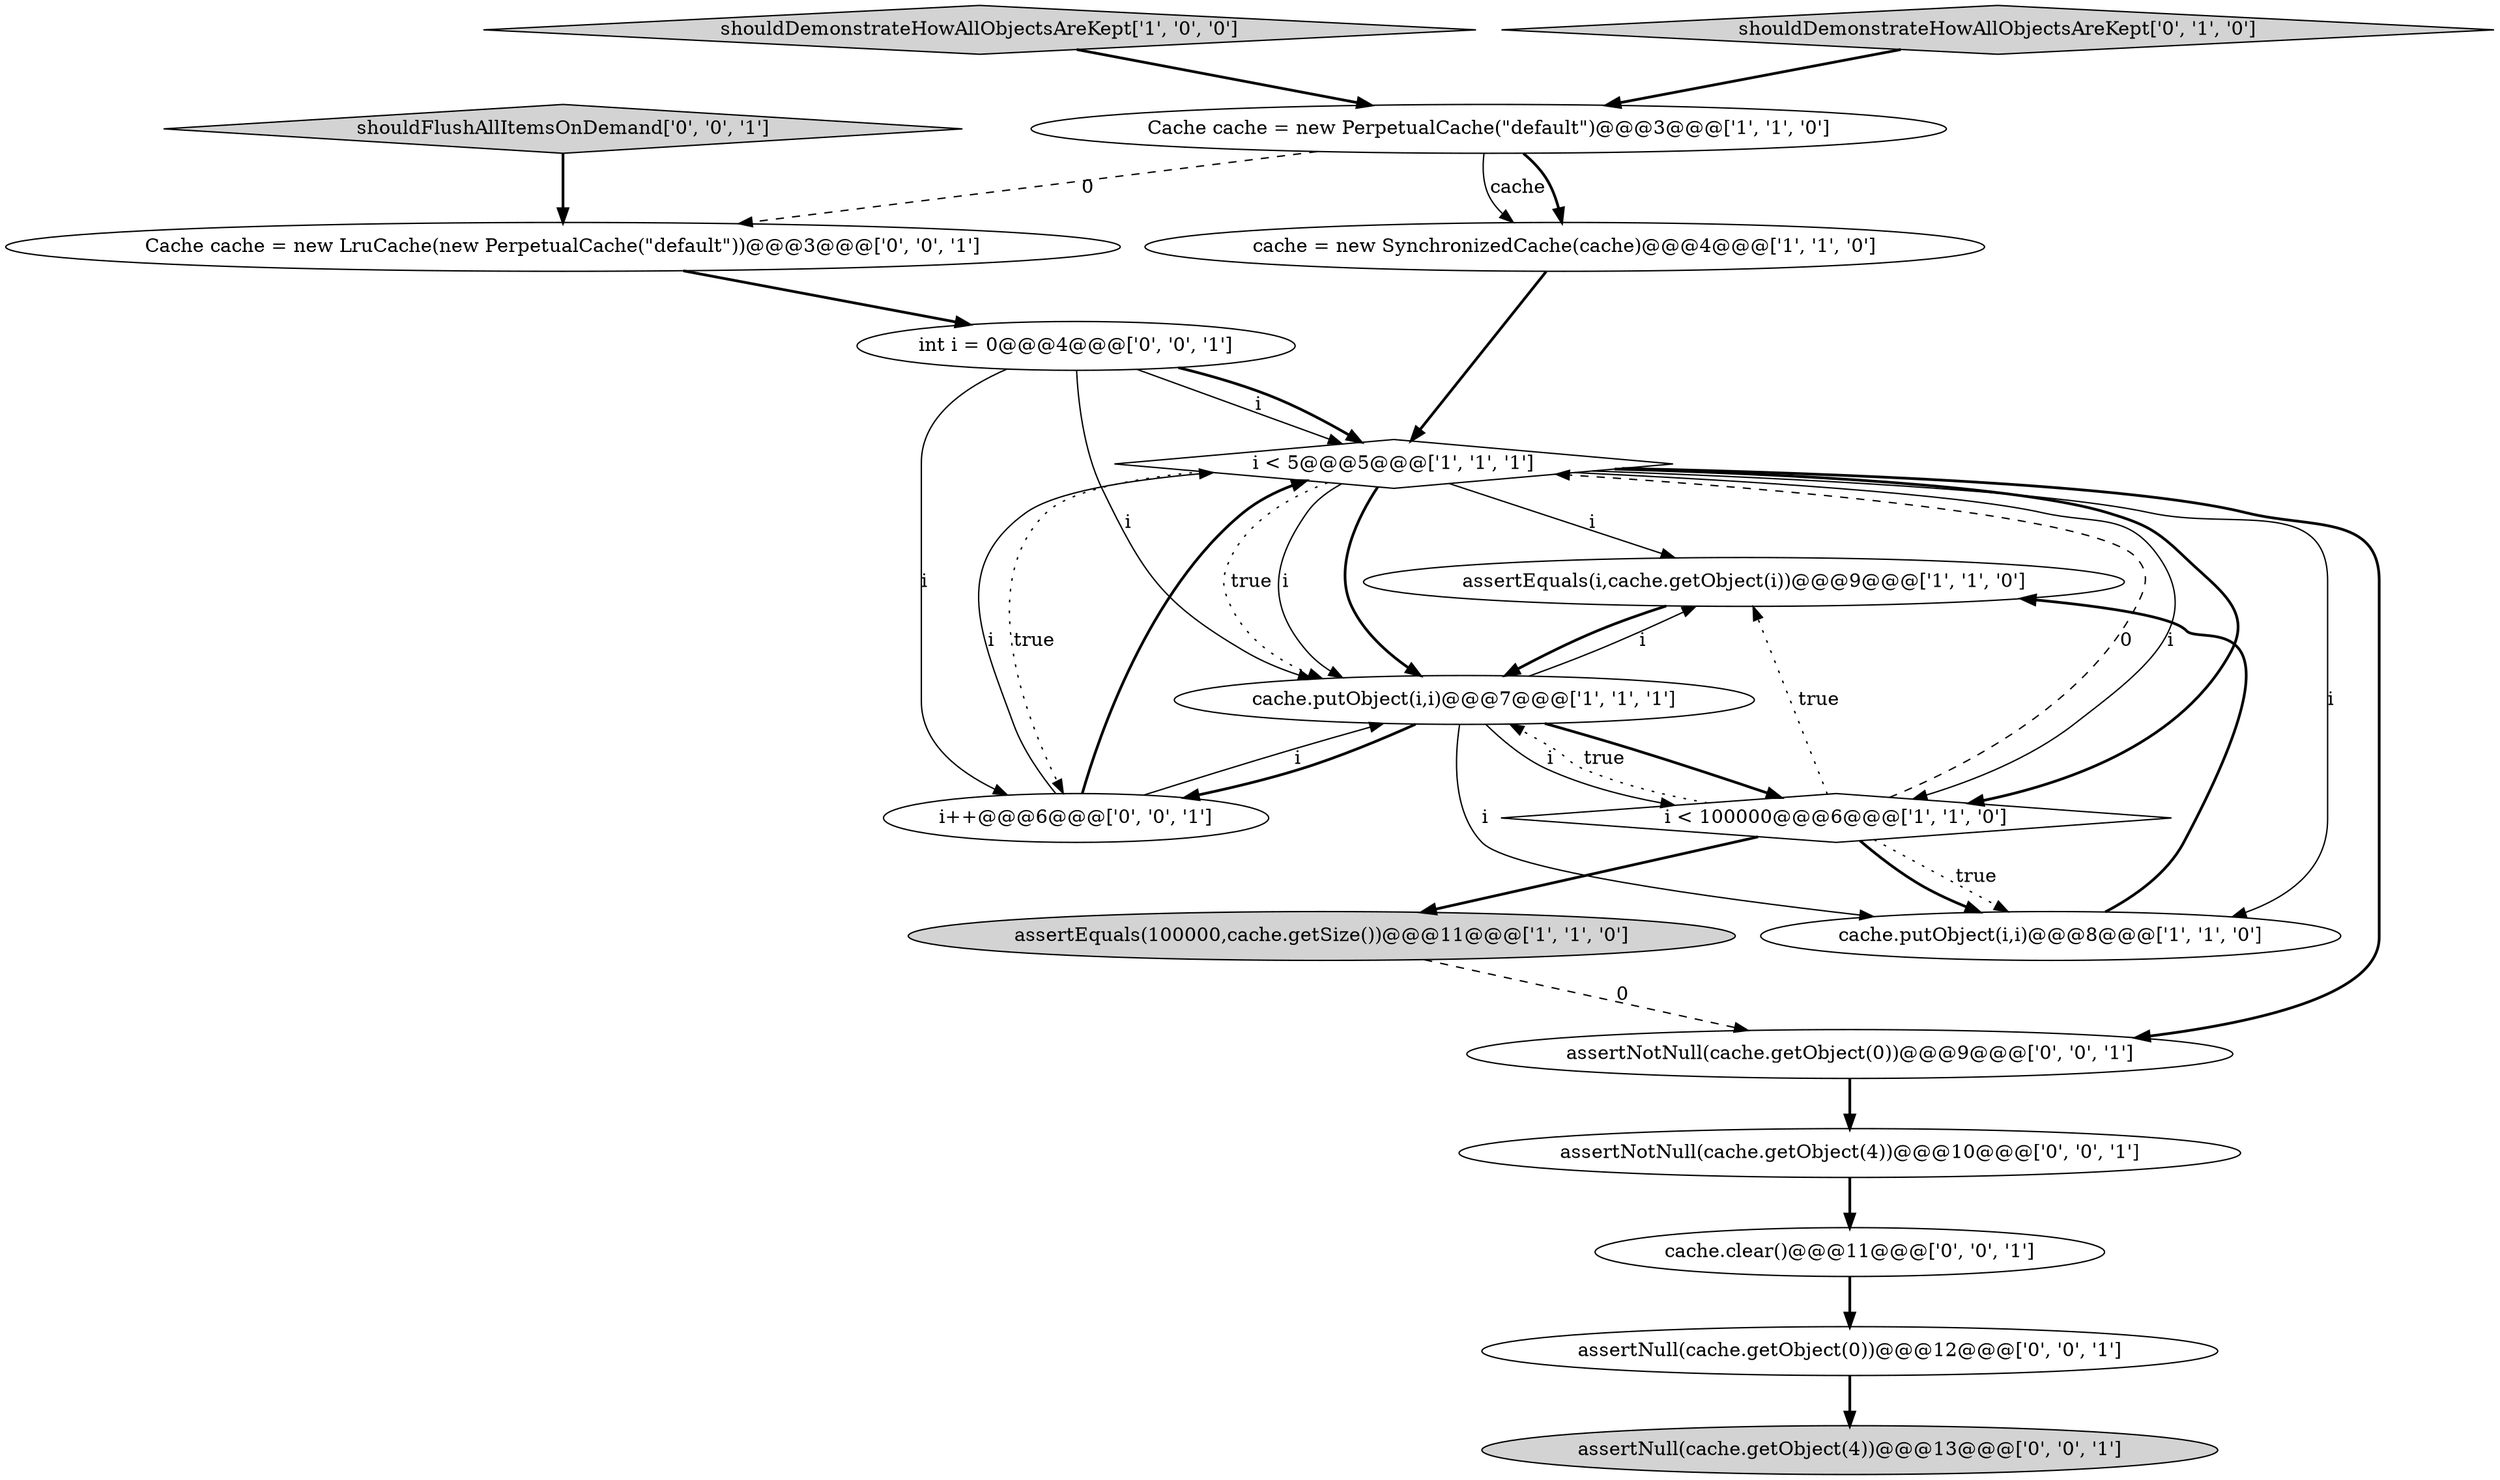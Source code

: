 digraph {
1 [style = filled, label = "i < 5@@@5@@@['1', '1', '1']", fillcolor = white, shape = diamond image = "AAA0AAABBB1BBB"];
4 [style = filled, label = "assertEquals(i,cache.getObject(i))@@@9@@@['1', '1', '0']", fillcolor = white, shape = ellipse image = "AAA0AAABBB1BBB"];
6 [style = filled, label = "i < 100000@@@6@@@['1', '1', '0']", fillcolor = white, shape = diamond image = "AAA0AAABBB1BBB"];
11 [style = filled, label = "Cache cache = new LruCache(new PerpetualCache(\"default\"))@@@3@@@['0', '0', '1']", fillcolor = white, shape = ellipse image = "AAA0AAABBB3BBB"];
16 [style = filled, label = "assertNotNull(cache.getObject(0))@@@9@@@['0', '0', '1']", fillcolor = white, shape = ellipse image = "AAA0AAABBB3BBB"];
8 [style = filled, label = "Cache cache = new PerpetualCache(\"default\")@@@3@@@['1', '1', '0']", fillcolor = white, shape = ellipse image = "AAA0AAABBB1BBB"];
14 [style = filled, label = "assertNotNull(cache.getObject(4))@@@10@@@['0', '0', '1']", fillcolor = white, shape = ellipse image = "AAA0AAABBB3BBB"];
5 [style = filled, label = "assertEquals(100000,cache.getSize())@@@11@@@['1', '1', '0']", fillcolor = lightgray, shape = ellipse image = "AAA0AAABBB1BBB"];
10 [style = filled, label = "shouldFlushAllItemsOnDemand['0', '0', '1']", fillcolor = lightgray, shape = diamond image = "AAA0AAABBB3BBB"];
3 [style = filled, label = "shouldDemonstrateHowAllObjectsAreKept['1', '0', '0']", fillcolor = lightgray, shape = diamond image = "AAA0AAABBB1BBB"];
2 [style = filled, label = "cache.putObject(i,i)@@@7@@@['1', '1', '1']", fillcolor = white, shape = ellipse image = "AAA0AAABBB1BBB"];
0 [style = filled, label = "cache = new SynchronizedCache(cache)@@@4@@@['1', '1', '0']", fillcolor = white, shape = ellipse image = "AAA0AAABBB1BBB"];
7 [style = filled, label = "cache.putObject(i,i)@@@8@@@['1', '1', '0']", fillcolor = white, shape = ellipse image = "AAA0AAABBB1BBB"];
9 [style = filled, label = "shouldDemonstrateHowAllObjectsAreKept['0', '1', '0']", fillcolor = lightgray, shape = diamond image = "AAA0AAABBB2BBB"];
12 [style = filled, label = "assertNull(cache.getObject(4))@@@13@@@['0', '0', '1']", fillcolor = lightgray, shape = ellipse image = "AAA0AAABBB3BBB"];
13 [style = filled, label = "int i = 0@@@4@@@['0', '0', '1']", fillcolor = white, shape = ellipse image = "AAA0AAABBB3BBB"];
15 [style = filled, label = "assertNull(cache.getObject(0))@@@12@@@['0', '0', '1']", fillcolor = white, shape = ellipse image = "AAA0AAABBB3BBB"];
18 [style = filled, label = "i++@@@6@@@['0', '0', '1']", fillcolor = white, shape = ellipse image = "AAA0AAABBB3BBB"];
17 [style = filled, label = "cache.clear()@@@11@@@['0', '0', '1']", fillcolor = white, shape = ellipse image = "AAA0AAABBB3BBB"];
6->1 [style = dashed, label="0"];
1->6 [style = solid, label="i"];
13->1 [style = solid, label="i"];
2->6 [style = solid, label="i"];
8->0 [style = solid, label="cache"];
2->6 [style = bold, label=""];
2->18 [style = bold, label=""];
14->17 [style = bold, label=""];
4->2 [style = bold, label=""];
7->4 [style = bold, label=""];
1->4 [style = solid, label="i"];
9->8 [style = bold, label=""];
13->1 [style = bold, label=""];
1->18 [style = dotted, label="true"];
8->0 [style = bold, label=""];
13->18 [style = solid, label="i"];
5->16 [style = dashed, label="0"];
6->5 [style = bold, label=""];
1->6 [style = bold, label=""];
6->2 [style = dotted, label="true"];
13->2 [style = solid, label="i"];
6->4 [style = dotted, label="true"];
18->1 [style = bold, label=""];
18->1 [style = solid, label="i"];
1->16 [style = bold, label=""];
0->1 [style = bold, label=""];
3->8 [style = bold, label=""];
1->2 [style = solid, label="i"];
2->4 [style = solid, label="i"];
11->13 [style = bold, label=""];
17->15 [style = bold, label=""];
6->7 [style = dotted, label="true"];
16->14 [style = bold, label=""];
1->2 [style = bold, label=""];
15->12 [style = bold, label=""];
18->2 [style = solid, label="i"];
8->11 [style = dashed, label="0"];
6->7 [style = bold, label=""];
1->2 [style = dotted, label="true"];
1->7 [style = solid, label="i"];
10->11 [style = bold, label=""];
2->7 [style = solid, label="i"];
}
